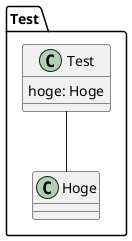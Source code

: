 @startuml test

package Test {
    class Test {
       hoge: Hoge
    }
    class  Hoge {}

    Test -- Hoge
}

@enduml